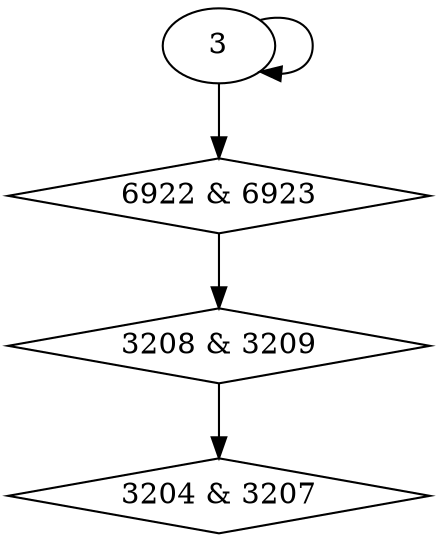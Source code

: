digraph {
0 [label = "3204 & 3207", shape = diamond];
1 [label = "3208 & 3209", shape = diamond];
2 [label = "6922 & 6923", shape = diamond];
1 -> 0;
2 -> 1;
3 -> 2;
3 -> 3;
}

